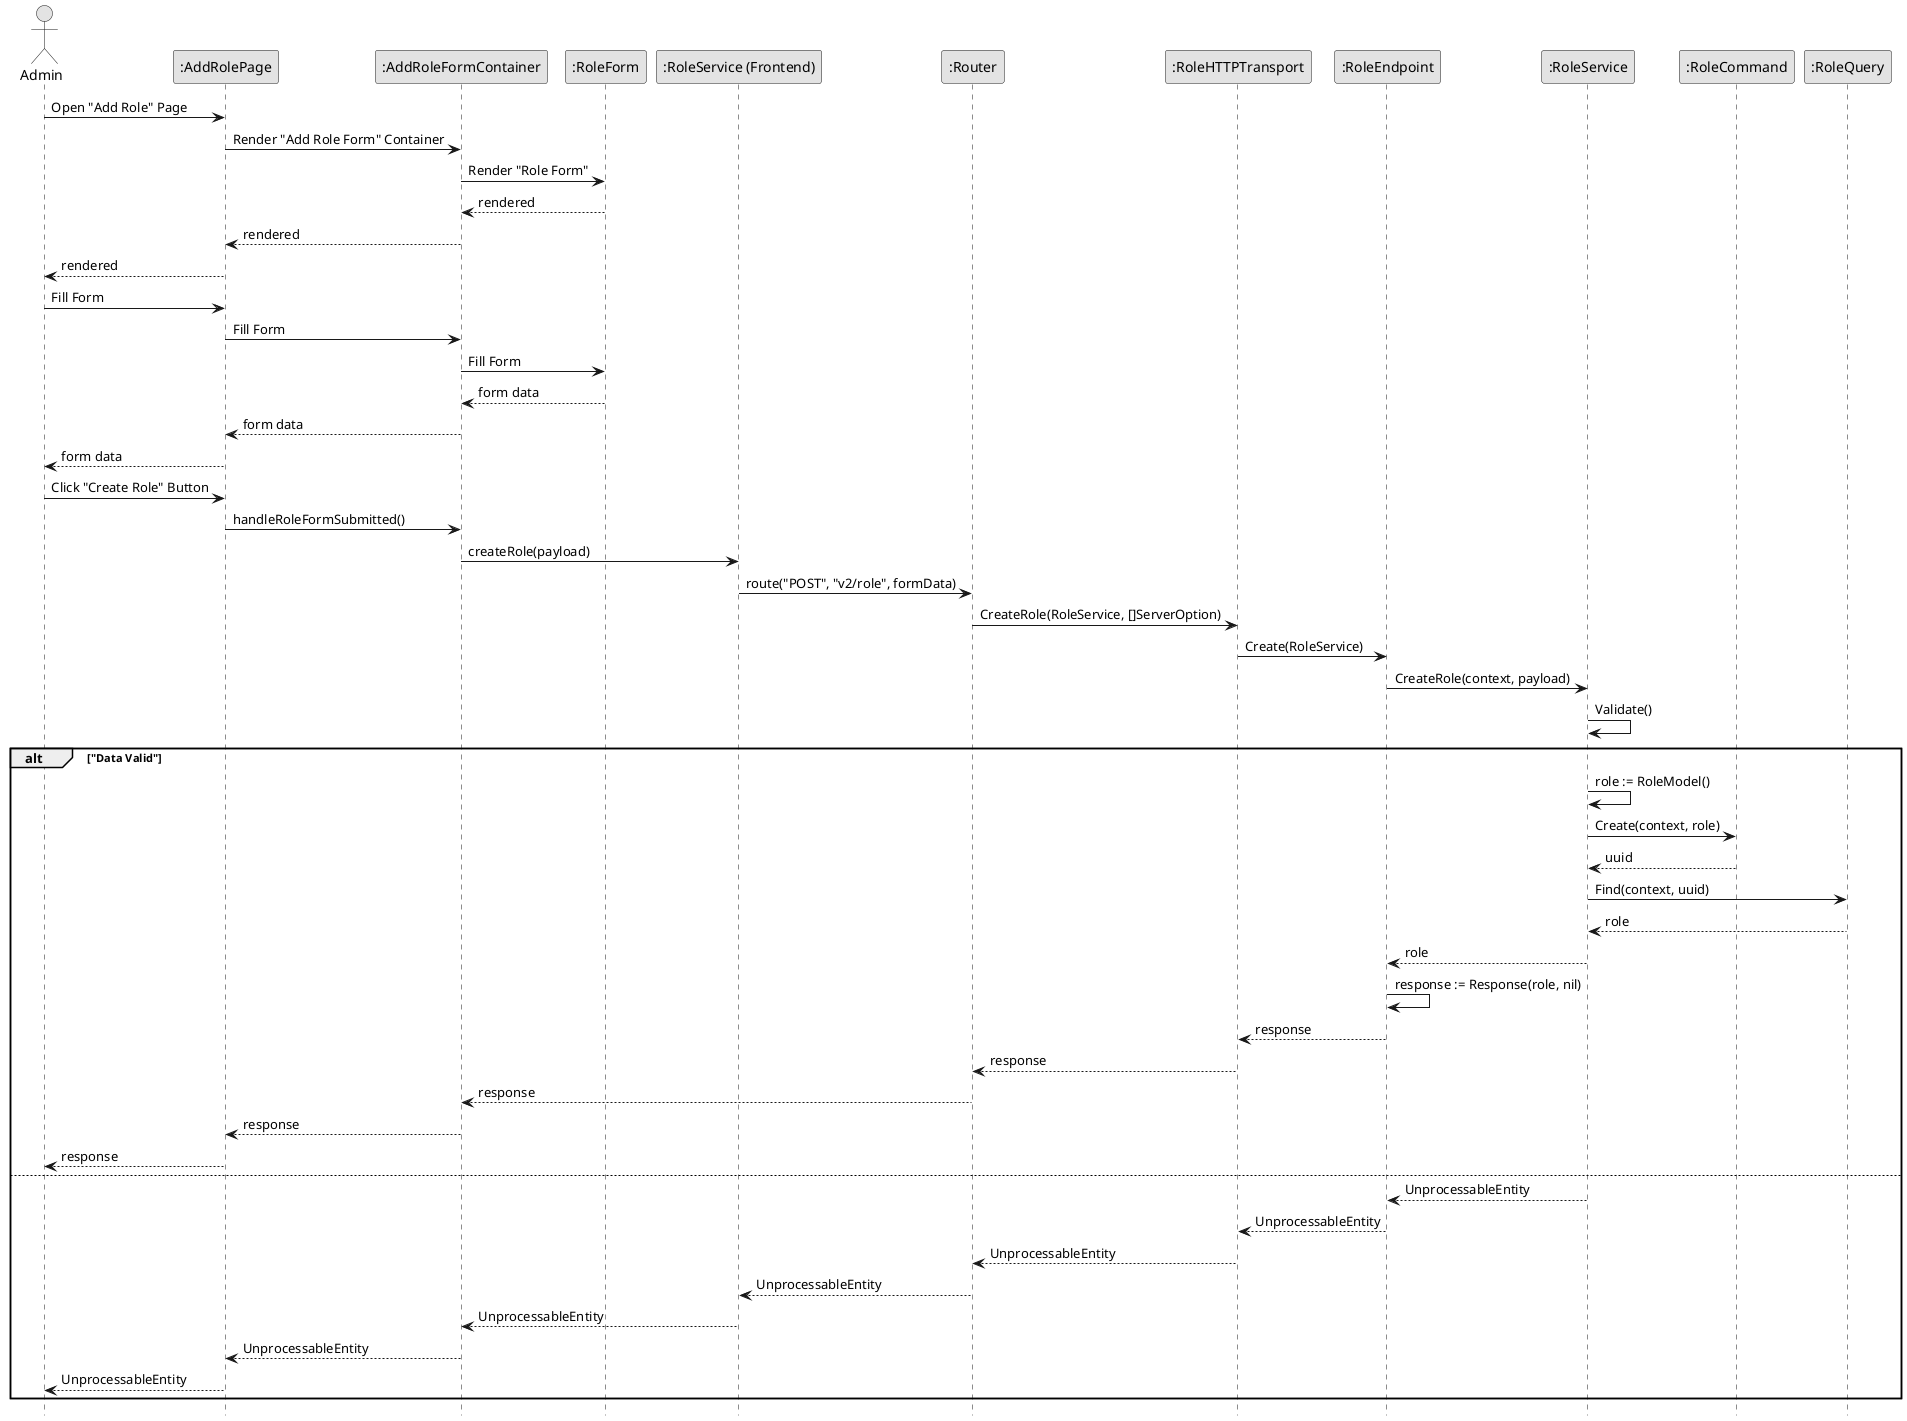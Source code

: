 @startuml CreateRole

skinparam Monochrome true
skinparam Shadowing false
hide footbox

actor Admin
participant ":AddRolePage" as AddRolePage
participant ":AddRoleFormContainer" as AddRoleFormContainer
participant ":RoleForm" as RoleForm
participant ":RoleService (Frontend)" as FERoleService
participant ":Router" as Router
participant ":RoleHTTPTransport" as RoleHTTPTransport
participant ":RoleEndpoint" as RoleEndpoint
participant ":RoleService" as RoleService
participant ":RoleCommand" as RoleCommand
participant ":RoleQuery" as RoleQuery

Admin->AddRolePage: Open "Add Role" Page
AddRolePage->AddRoleFormContainer: Render "Add Role Form" Container
AddRoleFormContainer->RoleForm: Render "Role Form"
RoleForm-->AddRoleFormContainer: rendered
AddRoleFormContainer-->AddRolePage: rendered
AddRolePage-->Admin: rendered

Admin->AddRolePage: Fill Form
AddRolePage->AddRoleFormContainer: Fill Form
AddRoleFormContainer->RoleForm: Fill Form
RoleForm-->AddRoleFormContainer: form data
AddRoleFormContainer-->AddRolePage: form data
AddRolePage-->Admin: form data

Admin->AddRolePage: Click "Create Role" Button
AddRolePage->AddRoleFormContainer: handleRoleFormSubmitted()
AddRoleFormContainer->FERoleService: createRole(payload)
FERoleService->Router: route("POST", "v2/role", formData)
Router->RoleHTTPTransport: CreateRole(RoleService, []ServerOption)
RoleHTTPTransport->RoleEndpoint: Create(RoleService)
RoleEndpoint->RoleService: CreateRole(context, payload)
RoleService->RoleService: Validate()

alt "Data Valid"
    RoleService->RoleService: role := RoleModel()
    RoleService->RoleCommand: Create(context, role)

    RoleCommand-->RoleService: uuid
    RoleService->RoleQuery: Find(context, uuid)

    RoleQuery-->RoleService: role
    RoleService-->RoleEndpoint: role
    RoleEndpoint->RoleEndpoint: response := Response(role, nil)
    RoleEndpoint-->RoleHTTPTransport: response
    RoleHTTPTransport-->Router: response
    Router-->AddRoleFormContainer: response
    AddRoleFormContainer-->AddRolePage: response
    AddRolePage-->Admin: response
else
    RoleService-->RoleEndpoint: UnprocessableEntity
    RoleEndpoint-->RoleHTTPTransport: UnprocessableEntity
    RoleHTTPTransport-->Router: UnprocessableEntity
    Router-->FERoleService: UnprocessableEntity
    FERoleService-->AddRoleFormContainer: UnprocessableEntity
    AddRoleFormContainer-->AddRolePage: UnprocessableEntity
    AddRolePage-->Admin: UnprocessableEntity
end

@enduml